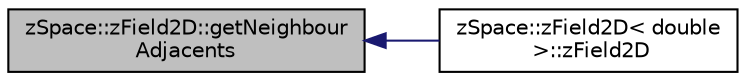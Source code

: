 digraph "zSpace::zField2D::getNeighbourAdjacents"
{
  edge [fontname="Helvetica",fontsize="10",labelfontname="Helvetica",labelfontsize="10"];
  node [fontname="Helvetica",fontsize="10",shape=record];
  rankdir="LR";
  Node24 [label="zSpace::zField2D::getNeighbour\lAdjacents",height=0.2,width=0.4,color="black", fillcolor="grey75", style="filled", fontcolor="black"];
  Node24 -> Node25 [dir="back",color="midnightblue",fontsize="10",style="solid",fontname="Helvetica"];
  Node25 [label="zSpace::zField2D\< double\l \>::zField2D",height=0.2,width=0.4,color="black", fillcolor="white", style="filled",URL="$classz_space_1_1z_field2_d.html#ad31805be6c55b01509c0bf97ef1695dd",tooltip="Overloaded constructor. "];
}
